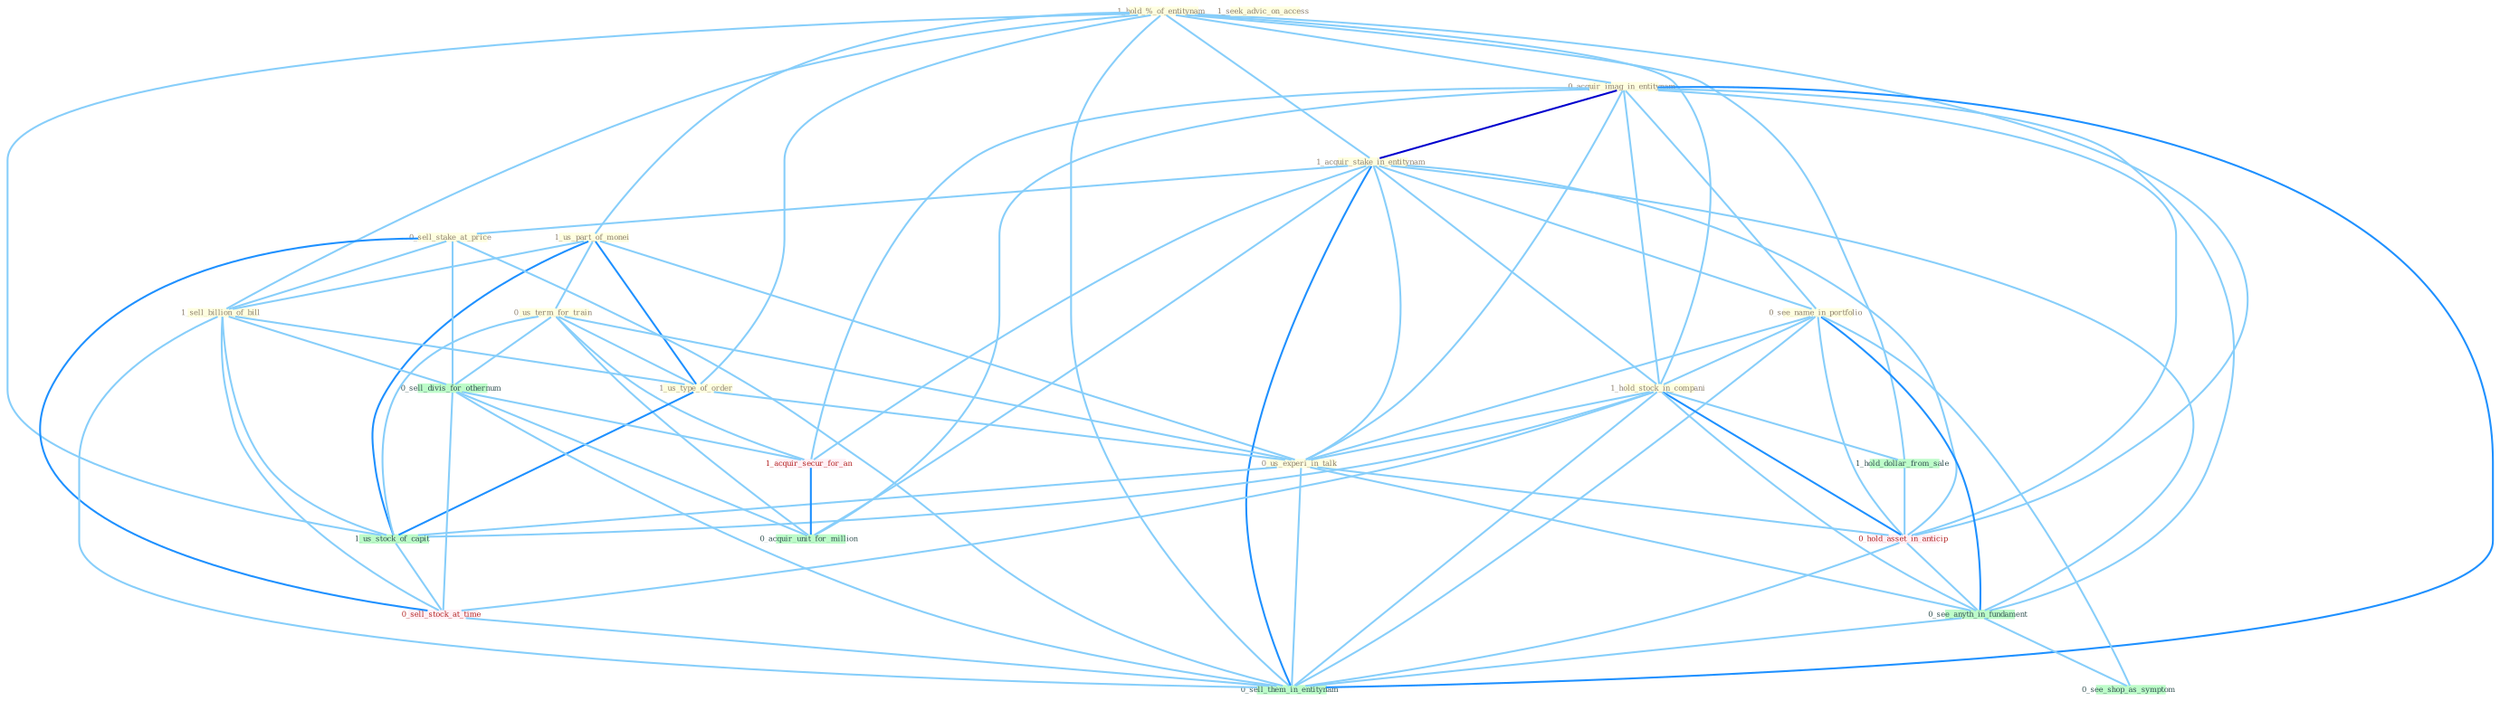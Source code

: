 Graph G{ 
    node
    [shape=polygon,style=filled,width=.5,height=.06,color="#BDFCC9",fixedsize=true,fontsize=4,
    fontcolor="#2f4f4f"];
    {node
    [color="#ffffe0", fontcolor="#8b7d6b"] "1_hold_%_of_entitynam " "0_acquir_imag_in_entitynam " "1_us_part_of_monei " "1_acquir_stake_in_entitynam " "0_see_name_in_portfolio " "0_sell_stake_at_price " "1_hold_stock_in_compani " "1_seek_advic_on_access " "1_sell_billion_of_bill " "0_us_term_for_train " "1_us_type_of_order " "0_us_experi_in_talk "}
{node [color="#fff0f5", fontcolor="#b22222"] "1_acquir_secur_for_an " "0_hold_asset_in_anticip " "0_sell_stock_at_time "}
edge [color="#B0E2FF"];

	"1_hold_%_of_entitynam " -- "0_acquir_imag_in_entitynam " [w="1", color="#87cefa" ];
	"1_hold_%_of_entitynam " -- "1_us_part_of_monei " [w="1", color="#87cefa" ];
	"1_hold_%_of_entitynam " -- "1_acquir_stake_in_entitynam " [w="1", color="#87cefa" ];
	"1_hold_%_of_entitynam " -- "1_hold_stock_in_compani " [w="1", color="#87cefa" ];
	"1_hold_%_of_entitynam " -- "1_sell_billion_of_bill " [w="1", color="#87cefa" ];
	"1_hold_%_of_entitynam " -- "1_us_type_of_order " [w="1", color="#87cefa" ];
	"1_hold_%_of_entitynam " -- "1_us_stock_of_capit " [w="1", color="#87cefa" ];
	"1_hold_%_of_entitynam " -- "1_hold_dollar_from_sale " [w="1", color="#87cefa" ];
	"1_hold_%_of_entitynam " -- "0_hold_asset_in_anticip " [w="1", color="#87cefa" ];
	"1_hold_%_of_entitynam " -- "0_sell_them_in_entitynam " [w="1", color="#87cefa" ];
	"0_acquir_imag_in_entitynam " -- "1_acquir_stake_in_entitynam " [w="3", color="#0000cd" , len=0.6];
	"0_acquir_imag_in_entitynam " -- "0_see_name_in_portfolio " [w="1", color="#87cefa" ];
	"0_acquir_imag_in_entitynam " -- "1_hold_stock_in_compani " [w="1", color="#87cefa" ];
	"0_acquir_imag_in_entitynam " -- "0_us_experi_in_talk " [w="1", color="#87cefa" ];
	"0_acquir_imag_in_entitynam " -- "1_acquir_secur_for_an " [w="1", color="#87cefa" ];
	"0_acquir_imag_in_entitynam " -- "0_hold_asset_in_anticip " [w="1", color="#87cefa" ];
	"0_acquir_imag_in_entitynam " -- "0_see_anyth_in_fundament " [w="1", color="#87cefa" ];
	"0_acquir_imag_in_entitynam " -- "0_acquir_unit_for_million " [w="1", color="#87cefa" ];
	"0_acquir_imag_in_entitynam " -- "0_sell_them_in_entitynam " [w="2", color="#1e90ff" , len=0.8];
	"1_us_part_of_monei " -- "1_sell_billion_of_bill " [w="1", color="#87cefa" ];
	"1_us_part_of_monei " -- "0_us_term_for_train " [w="1", color="#87cefa" ];
	"1_us_part_of_monei " -- "1_us_type_of_order " [w="2", color="#1e90ff" , len=0.8];
	"1_us_part_of_monei " -- "0_us_experi_in_talk " [w="1", color="#87cefa" ];
	"1_us_part_of_monei " -- "1_us_stock_of_capit " [w="2", color="#1e90ff" , len=0.8];
	"1_acquir_stake_in_entitynam " -- "0_see_name_in_portfolio " [w="1", color="#87cefa" ];
	"1_acquir_stake_in_entitynam " -- "0_sell_stake_at_price " [w="1", color="#87cefa" ];
	"1_acquir_stake_in_entitynam " -- "1_hold_stock_in_compani " [w="1", color="#87cefa" ];
	"1_acquir_stake_in_entitynam " -- "0_us_experi_in_talk " [w="1", color="#87cefa" ];
	"1_acquir_stake_in_entitynam " -- "1_acquir_secur_for_an " [w="1", color="#87cefa" ];
	"1_acquir_stake_in_entitynam " -- "0_hold_asset_in_anticip " [w="1", color="#87cefa" ];
	"1_acquir_stake_in_entitynam " -- "0_see_anyth_in_fundament " [w="1", color="#87cefa" ];
	"1_acquir_stake_in_entitynam " -- "0_acquir_unit_for_million " [w="1", color="#87cefa" ];
	"1_acquir_stake_in_entitynam " -- "0_sell_them_in_entitynam " [w="2", color="#1e90ff" , len=0.8];
	"0_see_name_in_portfolio " -- "1_hold_stock_in_compani " [w="1", color="#87cefa" ];
	"0_see_name_in_portfolio " -- "0_us_experi_in_talk " [w="1", color="#87cefa" ];
	"0_see_name_in_portfolio " -- "0_hold_asset_in_anticip " [w="1", color="#87cefa" ];
	"0_see_name_in_portfolio " -- "0_see_anyth_in_fundament " [w="2", color="#1e90ff" , len=0.8];
	"0_see_name_in_portfolio " -- "0_see_shop_as_symptom " [w="1", color="#87cefa" ];
	"0_see_name_in_portfolio " -- "0_sell_them_in_entitynam " [w="1", color="#87cefa" ];
	"0_sell_stake_at_price " -- "1_sell_billion_of_bill " [w="1", color="#87cefa" ];
	"0_sell_stake_at_price " -- "0_sell_divis_for_othernum " [w="1", color="#87cefa" ];
	"0_sell_stake_at_price " -- "0_sell_stock_at_time " [w="2", color="#1e90ff" , len=0.8];
	"0_sell_stake_at_price " -- "0_sell_them_in_entitynam " [w="1", color="#87cefa" ];
	"1_hold_stock_in_compani " -- "0_us_experi_in_talk " [w="1", color="#87cefa" ];
	"1_hold_stock_in_compani " -- "1_us_stock_of_capit " [w="1", color="#87cefa" ];
	"1_hold_stock_in_compani " -- "1_hold_dollar_from_sale " [w="1", color="#87cefa" ];
	"1_hold_stock_in_compani " -- "0_hold_asset_in_anticip " [w="2", color="#1e90ff" , len=0.8];
	"1_hold_stock_in_compani " -- "0_sell_stock_at_time " [w="1", color="#87cefa" ];
	"1_hold_stock_in_compani " -- "0_see_anyth_in_fundament " [w="1", color="#87cefa" ];
	"1_hold_stock_in_compani " -- "0_sell_them_in_entitynam " [w="1", color="#87cefa" ];
	"1_sell_billion_of_bill " -- "1_us_type_of_order " [w="1", color="#87cefa" ];
	"1_sell_billion_of_bill " -- "0_sell_divis_for_othernum " [w="1", color="#87cefa" ];
	"1_sell_billion_of_bill " -- "1_us_stock_of_capit " [w="1", color="#87cefa" ];
	"1_sell_billion_of_bill " -- "0_sell_stock_at_time " [w="1", color="#87cefa" ];
	"1_sell_billion_of_bill " -- "0_sell_them_in_entitynam " [w="1", color="#87cefa" ];
	"0_us_term_for_train " -- "1_us_type_of_order " [w="1", color="#87cefa" ];
	"0_us_term_for_train " -- "0_us_experi_in_talk " [w="1", color="#87cefa" ];
	"0_us_term_for_train " -- "0_sell_divis_for_othernum " [w="1", color="#87cefa" ];
	"0_us_term_for_train " -- "1_acquir_secur_for_an " [w="1", color="#87cefa" ];
	"0_us_term_for_train " -- "1_us_stock_of_capit " [w="1", color="#87cefa" ];
	"0_us_term_for_train " -- "0_acquir_unit_for_million " [w="1", color="#87cefa" ];
	"1_us_type_of_order " -- "0_us_experi_in_talk " [w="1", color="#87cefa" ];
	"1_us_type_of_order " -- "1_us_stock_of_capit " [w="2", color="#1e90ff" , len=0.8];
	"0_us_experi_in_talk " -- "1_us_stock_of_capit " [w="1", color="#87cefa" ];
	"0_us_experi_in_talk " -- "0_hold_asset_in_anticip " [w="1", color="#87cefa" ];
	"0_us_experi_in_talk " -- "0_see_anyth_in_fundament " [w="1", color="#87cefa" ];
	"0_us_experi_in_talk " -- "0_sell_them_in_entitynam " [w="1", color="#87cefa" ];
	"0_sell_divis_for_othernum " -- "1_acquir_secur_for_an " [w="1", color="#87cefa" ];
	"0_sell_divis_for_othernum " -- "0_sell_stock_at_time " [w="1", color="#87cefa" ];
	"0_sell_divis_for_othernum " -- "0_acquir_unit_for_million " [w="1", color="#87cefa" ];
	"0_sell_divis_for_othernum " -- "0_sell_them_in_entitynam " [w="1", color="#87cefa" ];
	"1_acquir_secur_for_an " -- "0_acquir_unit_for_million " [w="2", color="#1e90ff" , len=0.8];
	"1_us_stock_of_capit " -- "0_sell_stock_at_time " [w="1", color="#87cefa" ];
	"1_hold_dollar_from_sale " -- "0_hold_asset_in_anticip " [w="1", color="#87cefa" ];
	"0_hold_asset_in_anticip " -- "0_see_anyth_in_fundament " [w="1", color="#87cefa" ];
	"0_hold_asset_in_anticip " -- "0_sell_them_in_entitynam " [w="1", color="#87cefa" ];
	"0_sell_stock_at_time " -- "0_sell_them_in_entitynam " [w="1", color="#87cefa" ];
	"0_see_anyth_in_fundament " -- "0_see_shop_as_symptom " [w="1", color="#87cefa" ];
	"0_see_anyth_in_fundament " -- "0_sell_them_in_entitynam " [w="1", color="#87cefa" ];
}